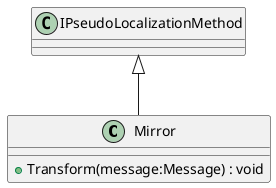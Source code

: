 @startuml
class Mirror {
    + Transform(message:Message) : void
}
IPseudoLocalizationMethod <|-- Mirror
@enduml
